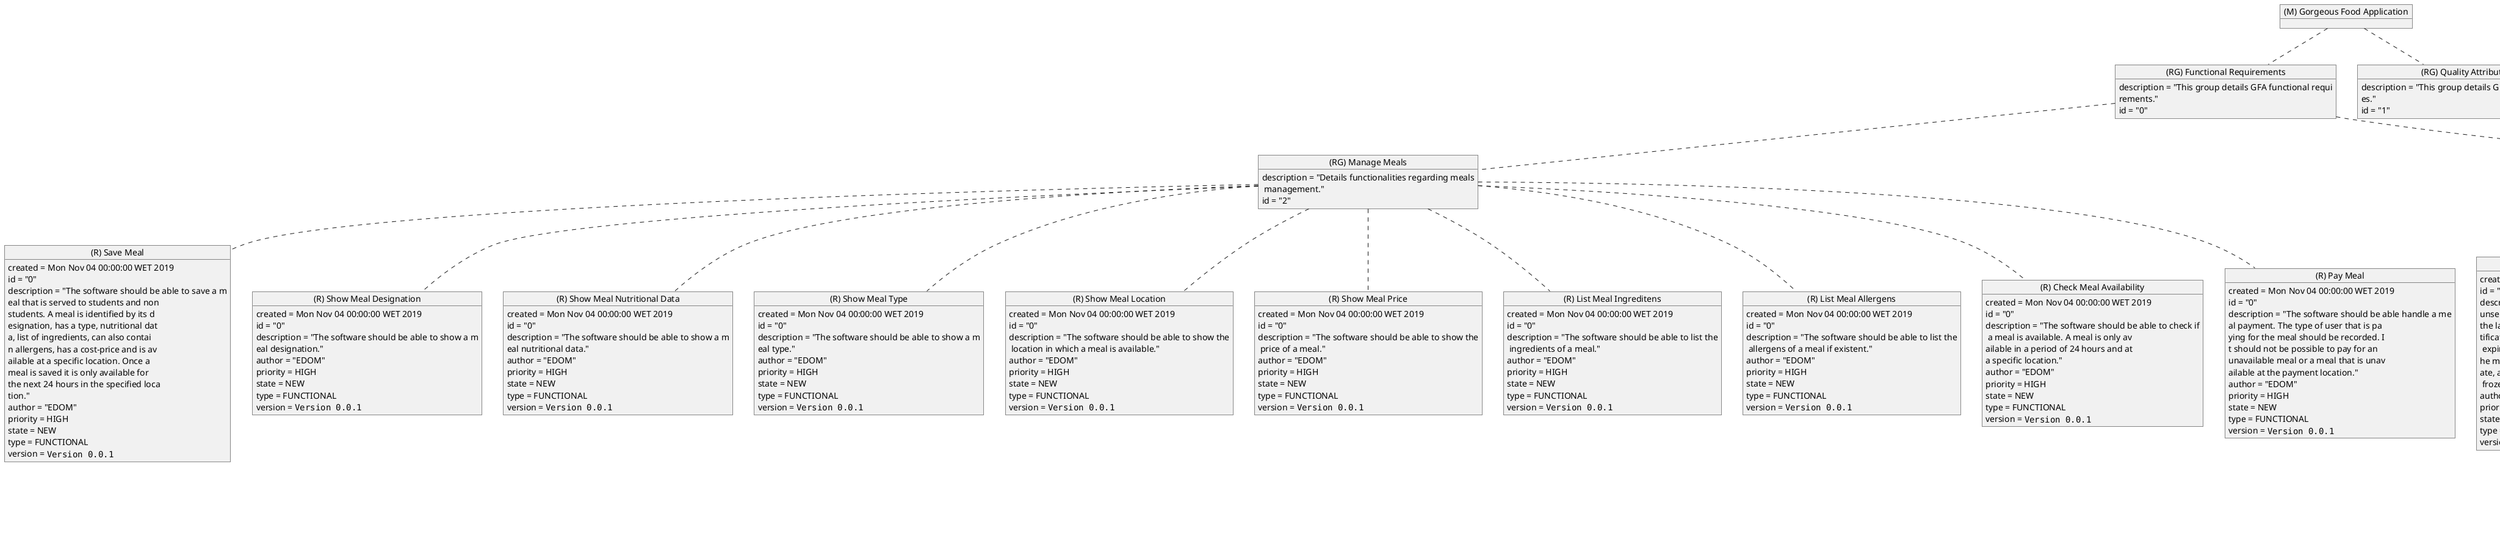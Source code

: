 @startuml
object "(M) Gorgeous Food Application" as obj_1572831667
object "(RG) Functional Requirements" as obj1954815705
obj1954815705 : description = "This group details GFA functional requi\nrements."
obj1954815705 : id = "0"
object "(RG) Manage Meals" as obj_1978831159
obj_1978831159 : description = "Details functionalities regarding meals\n management."
obj_1978831159 : id = "2"
object "(R) Save Meal" as obj_1676608027
obj_1676608027 : created = Mon Nov 04 00:00:00 WET 2019
obj_1676608027 : id = "0"
obj_1676608027 : description = "The software should be able to save a m\neal that is served to students and non \nstudents. A meal is identified by its d\nesignation, has a type, nutritional dat\na, list of ingredients, can also contai\nn allergens, has a cost-price and is av\nailable at a specific location. Once a \nmeal is saved it is only available for \nthe next 24 hours in the specified loca\ntion."
obj_1676608027 : author = "EDOM"
obj_1676608027 : priority = HIGH
obj_1676608027 : state = NEW
obj_1676608027 : type = FUNCTIONAL
obj_1676608027 : version = ""Version 0.0.1""
object "(R) Show Meal Designation" as obj_2002544484
obj_2002544484 : created = Mon Nov 04 00:00:00 WET 2019
obj_2002544484 : id = "0"
obj_2002544484 : description = "The software should be able to show a m\neal designation."
obj_2002544484 : author = "EDOM"
obj_2002544484 : priority = HIGH
obj_2002544484 : state = NEW
obj_2002544484 : type = FUNCTIONAL
obj_2002544484 : version = ""Version 0.0.1""
object "(R) Show Meal Nutritional Data" as obj_319890814
obj_319890814 : created = Mon Nov 04 00:00:00 WET 2019
obj_319890814 : id = "0"
obj_319890814 : description = "The software should be able to show a m\neal nutritional data."
obj_319890814 : author = "EDOM"
obj_319890814 : priority = HIGH
obj_319890814 : state = NEW
obj_319890814 : type = FUNCTIONAL
obj_319890814 : version = ""Version 0.0.1""
object "(R) Show Meal Type" as obj2021922357
obj2021922357 : created = Mon Nov 04 00:00:00 WET 2019
obj2021922357 : id = "0"
obj2021922357 : description = "The software should be able to show a m\neal type."
obj2021922357 : author = "EDOM"
obj2021922357 : priority = HIGH
obj2021922357 : state = NEW
obj2021922357 : type = FUNCTIONAL
obj2021922357 : version = ""Version 0.0.1""
object "(R) Show Meal Location" as obj1765486896
obj1765486896 : created = Mon Nov 04 00:00:00 WET 2019
obj1765486896 : id = "0"
obj1765486896 : description = "The software should be able to show the\n location in which a meal is available."
obj1765486896 : author = "EDOM"
obj1765486896 : priority = HIGH
obj1765486896 : state = NEW
obj1765486896 : type = FUNCTIONAL
obj1765486896 : version = ""Version 0.0.1""
object "(R) Show Meal Price" as obj_1748825682
obj_1748825682 : created = Mon Nov 04 00:00:00 WET 2019
obj_1748825682 : id = "0"
obj_1748825682 : description = "The software should be able to show the\n price of a meal."
obj_1748825682 : author = "EDOM"
obj_1748825682 : priority = HIGH
obj_1748825682 : state = NEW
obj_1748825682 : type = FUNCTIONAL
obj_1748825682 : version = ""Version 0.0.1""
object "(R) List Meal Ingreditens" as obj_1184878348
obj_1184878348 : created = Mon Nov 04 00:00:00 WET 2019
obj_1184878348 : id = "0"
obj_1184878348 : description = "The software should be able to list the\n ingredients of a meal."
obj_1184878348 : author = "EDOM"
obj_1184878348 : priority = HIGH
obj_1184878348 : state = NEW
obj_1184878348 : type = FUNCTIONAL
obj_1184878348 : version = ""Version 0.0.1""
object "(R) List Meal Allergens" as obj_851445675
obj_851445675 : created = Mon Nov 04 00:00:00 WET 2019
obj_851445675 : id = "0"
obj_851445675 : description = "The software should be able to list the\n allergens of a meal if existent."
obj_851445675 : author = "EDOM"
obj_851445675 : priority = HIGH
obj_851445675 : state = NEW
obj_851445675 : type = FUNCTIONAL
obj_851445675 : version = ""Version 0.0.1""
object "(R) Check Meal Availability" as obj1182472319
obj1182472319 : created = Mon Nov 04 00:00:00 WET 2019
obj1182472319 : id = "0"
obj1182472319 : description = "The software should be able to check if\n a meal is available. A meal is only av\nailable in a period of 24 hours and at \na specific location."
obj1182472319 : author = "EDOM"
obj1182472319 : priority = HIGH
obj1182472319 : state = NEW
obj1182472319 : type = FUNCTIONAL
obj1182472319 : version = ""Version 0.0.1""
object "(R) Pay Meal" as obj_548377796
obj_548377796 : created = Mon Nov 04 00:00:00 WET 2019
obj_548377796 : id = "0"
obj_548377796 : description = "The software should be able handle a me\nal payment. The type of user that is pa\nying for the meal should be recorded. I\nt should not be possible to pay for an \nunavailable meal or a meal that is unav\nailable at the payment location."
obj_548377796 : author = "EDOM"
obj_548377796 : priority = HIGH
obj_548377796 : state = NEW
obj_548377796 : type = FUNCTIONAL
obj_548377796 : version = ""Version 0.0.1""
obj_1978831159 .. obj_1676608027
obj_1978831159 .. obj_2002544484
obj_1978831159 .. obj_319890814
obj_1978831159 .. obj2021922357
obj_1978831159 .. obj1765486896
obj_1978831159 .. obj_1748825682
obj_1978831159 .. obj_1184878348
obj_1978831159 .. obj_851445675
obj_1978831159 .. obj1182472319
obj_1978831159 .. obj_548377796
object "(RG) Manage Unserved Meals" as obj_22182971
obj_22182971 : description = "Details functionalities regarding unser\nved meals management."
obj_22182971 : id = "3"
object "(R) Save Unserved Meal" as obj125625811
obj125625811 : created = Mon Nov 04 00:00:00 WET 2019
obj125625811 : id = "0"
obj125625811 : description = "The software should be able to save an \nunserved meal that will be packaged in \nthe latter. It is identified by an iden\ntification number, has a production and\n expiration date and a designation of t\nhe meal. An unserved meal also has a st\nate, and once saved its state is set to\n frozen."
obj125625811 : author = "EDOM"
obj125625811 : priority = HIGH
obj125625811 : state = NEW
obj125625811 : type = FUNCTIONAL
obj125625811 : version = ""Version 0.0.1""
object "(R) Show Unserved Meal Identification Number" as obj_1504090066
obj_1504090066 : created = Mon Nov 04 00:00:00 WET 2019
obj_1504090066 : id = "0"
obj_1504090066 : description = "The software should be able to show an \nunserved meal identification number."
obj_1504090066 : author = "EDOM"
obj_1504090066 : priority = HIGH
obj_1504090066 : state = NEW
obj_1504090066 : type = FUNCTIONAL
obj_1504090066 : version = ""Version 0.0.1""
object "(R) Show Unserved Meal Designation" as obj794963594
obj794963594 : created = Mon Nov 04 00:00:00 WET 2019
obj794963594 : id = "0"
obj794963594 : description = "The software should be able to show an \nunserved meal designation."
obj794963594 : author = "EDOM"
obj794963594 : priority = HIGH
obj794963594 : state = NEW
obj794963594 : type = FUNCTIONAL
obj794963594 : version = ""Version 0.0.1""
object "(R) Show Unserved Meal Production Date" as obj1937947624
obj1937947624 : created = Mon Nov 04 00:00:00 WET 2019
obj1937947624 : id = "0"
obj1937947624 : description = "The software should be able to show an \nunserved meal production date."
obj1937947624 : author = "EDOM"
obj1937947624 : priority = HIGH
obj1937947624 : state = NEW
obj1937947624 : type = FUNCTIONAL
obj1937947624 : version = ""Version 0.0.1""
object "(R) Show Unserved Meal Expiration Date" as obj1342319538
obj1342319538 : created = Mon Nov 04 00:00:00 WET 2019
obj1342319538 : id = "0"
obj1342319538 : description = "The software should be able to show an \nunserved meal expiration date."
obj1342319538 : author = "EDOM"
obj1342319538 : priority = HIGH
obj1342319538 : state = NEW
obj1342319538 : type = FUNCTIONAL
obj1342319538 : version = ""Version 0.0.1""
object "(R) Show Unserved Meal State" as obj2132229476
obj2132229476 : created = Mon Nov 04 00:00:00 WET 2019
obj2132229476 : id = "0"
obj2132229476 : description = "The software should be able to show an \nunserved meal state."
obj2132229476 : author = "EDOM"
obj2132229476 : priority = HIGH
obj2132229476 : state = NEW
obj2132229476 : type = FUNCTIONAL
obj2132229476 : version = ""Version 0.0.1""
obj_22182971 .. obj125625811
obj_22182971 .. obj_1504090066
obj_22182971 .. obj794963594
obj_22182971 .. obj1937947624
obj_22182971 .. obj1342319538
obj_22182971 .. obj2132229476
obj1954815705 .. obj_1978831159
obj1954815705 .. obj_22182971
object "(RG) Quality Attributes" as obj_239210356
obj_239210356 : description = "This group details GFA quality attribut\nes."
obj_239210356 : id = "1"
obj_1572831667 .. obj1954815705
obj_1572831667 .. obj_239210356
legend right
|= |= Type |
| M|Model|
| R|Requirement|
| RG|Requirement Group |
endlegend

@enduml
